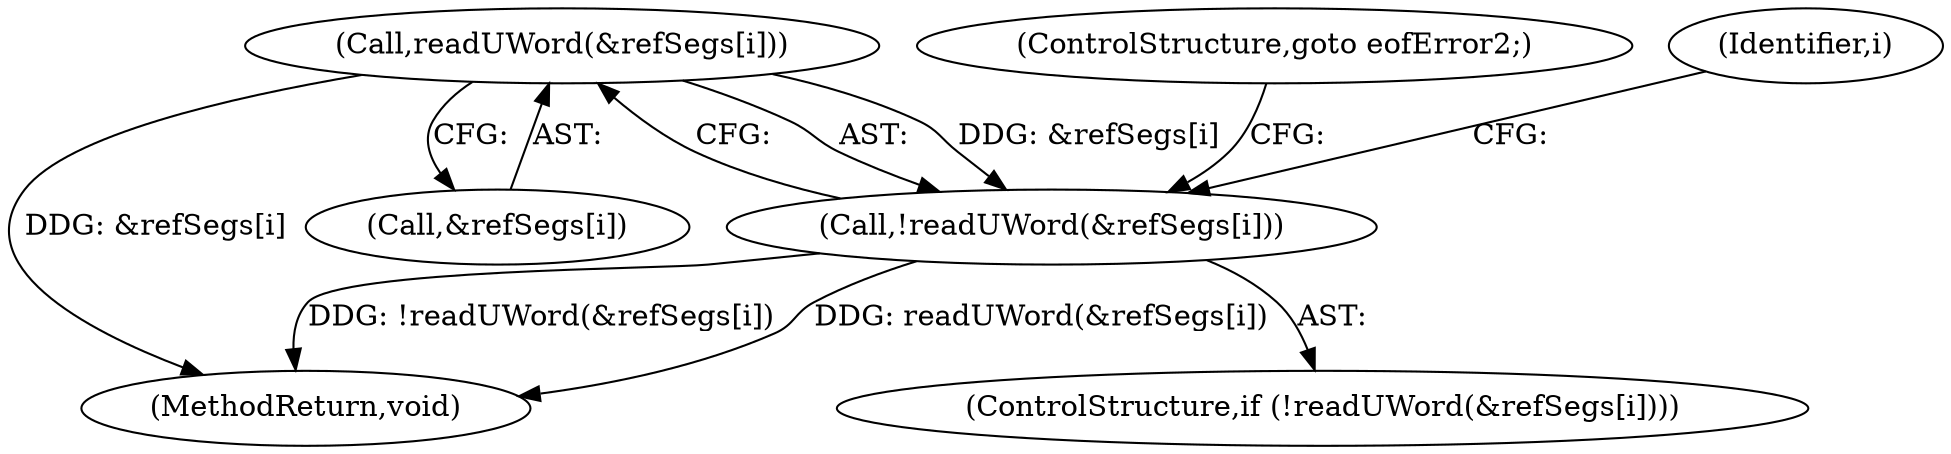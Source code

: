 digraph "0_poppler_58e04a08afee39370283c494ee2e4e392fd3b684@API" {
"1000261" [label="(Call,readUWord(&refSegs[i]))"];
"1000260" [label="(Call,!readUWord(&refSegs[i]))"];
"1000259" [label="(ControlStructure,if (!readUWord(&refSegs[i])))"];
"1000261" [label="(Call,readUWord(&refSegs[i]))"];
"1000580" [label="(MethodReturn,void)"];
"1000260" [label="(Call,!readUWord(&refSegs[i]))"];
"1000267" [label="(ControlStructure,goto eofError2;)"];
"1000257" [label="(Identifier,i)"];
"1000262" [label="(Call,&refSegs[i])"];
"1000261" -> "1000260"  [label="AST: "];
"1000261" -> "1000262"  [label="CFG: "];
"1000262" -> "1000261"  [label="AST: "];
"1000260" -> "1000261"  [label="CFG: "];
"1000261" -> "1000580"  [label="DDG: &refSegs[i]"];
"1000261" -> "1000260"  [label="DDG: &refSegs[i]"];
"1000260" -> "1000259"  [label="AST: "];
"1000267" -> "1000260"  [label="CFG: "];
"1000257" -> "1000260"  [label="CFG: "];
"1000260" -> "1000580"  [label="DDG: !readUWord(&refSegs[i])"];
"1000260" -> "1000580"  [label="DDG: readUWord(&refSegs[i])"];
}

